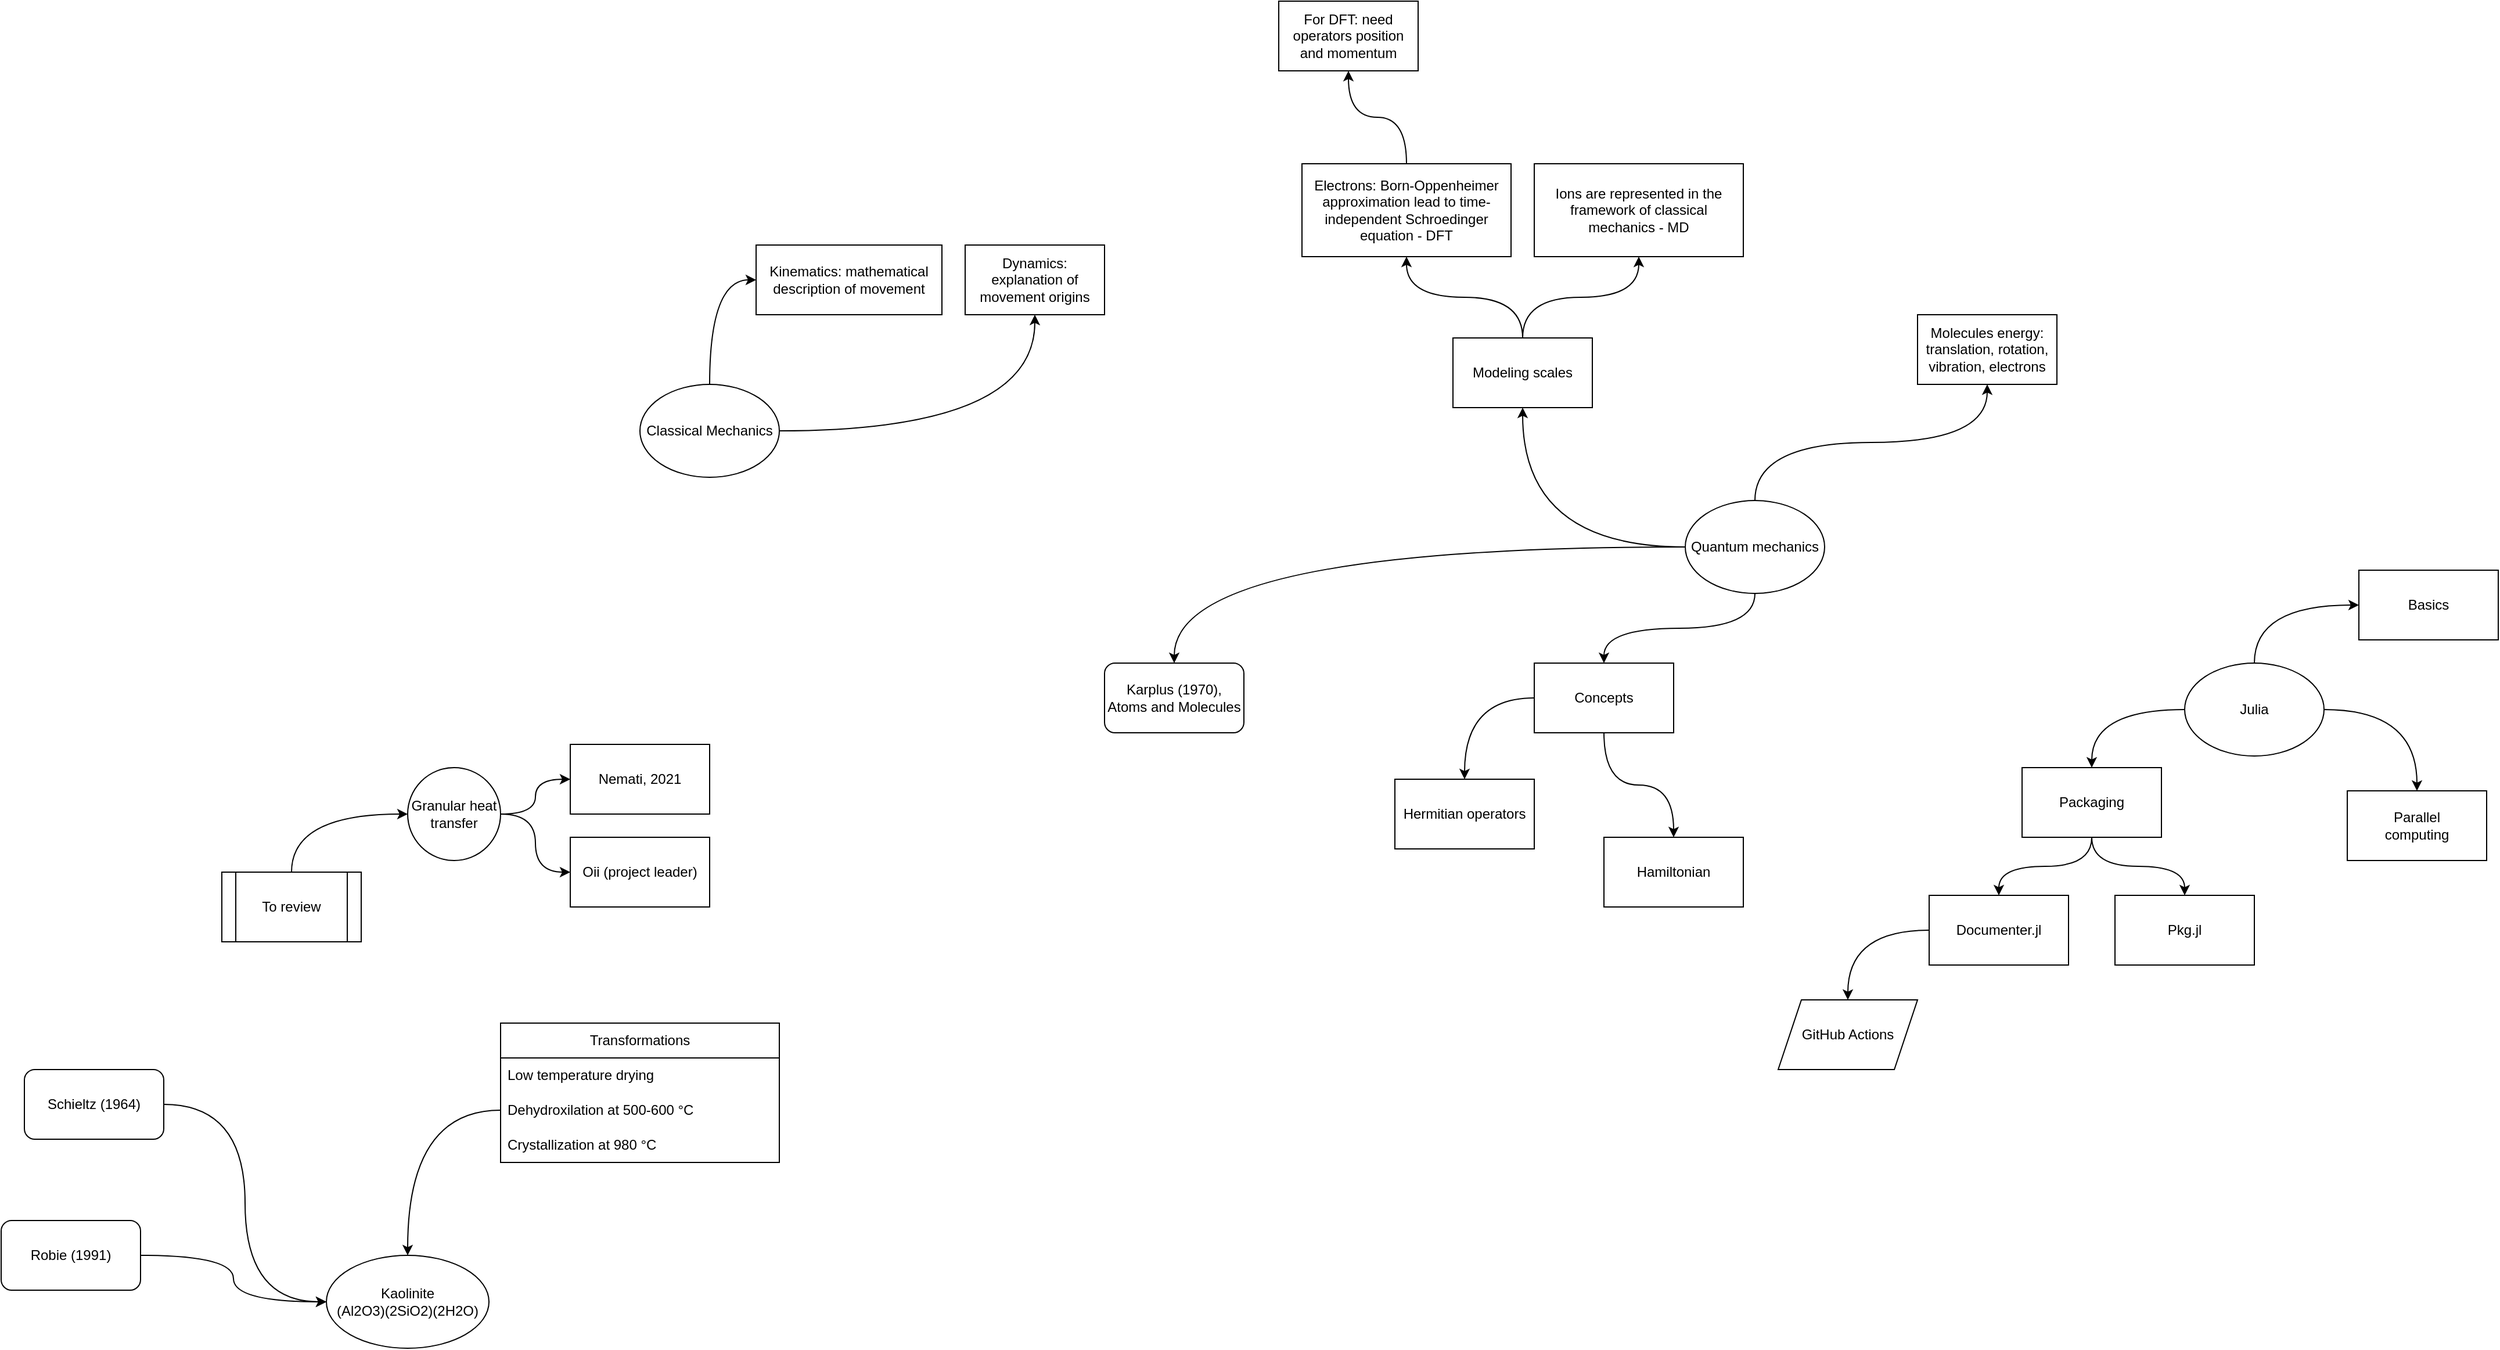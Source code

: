 <mxfile version="22.1.3" type="github">
  <diagram name="Page-1" id="tNx86WEGERc1XLciAWc1">
    <mxGraphModel dx="1434" dy="750" grid="1" gridSize="10" guides="1" tooltips="1" connect="1" arrows="1" fold="1" page="1" pageScale="1" pageWidth="4681" pageHeight="3300" math="0" shadow="0">
      <root>
        <mxCell id="0" />
        <mxCell id="1" parent="0" />
        <mxCell id="3hXHIrawqCX14PC-SLRN-3" style="edgeStyle=orthogonalEdgeStyle;rounded=0;orthogonalLoop=1;jettySize=auto;html=1;exitX=0.5;exitY=0;exitDx=0;exitDy=0;curved=1;" parent="1" source="3hXHIrawqCX14PC-SLRN-1" target="3hXHIrawqCX14PC-SLRN-2" edge="1">
          <mxGeometry relative="1" as="geometry" />
        </mxCell>
        <mxCell id="TqPIP2dE-nrRqcoiC80p-8" style="edgeStyle=orthogonalEdgeStyle;rounded=0;orthogonalLoop=1;jettySize=auto;html=1;entryX=0.5;entryY=1;entryDx=0;entryDy=0;curved=1;" parent="1" source="3hXHIrawqCX14PC-SLRN-1" target="TqPIP2dE-nrRqcoiC80p-7" edge="1">
          <mxGeometry relative="1" as="geometry" />
        </mxCell>
        <mxCell id="TqPIP2dE-nrRqcoiC80p-18" style="edgeStyle=orthogonalEdgeStyle;curved=1;rounded=0;orthogonalLoop=1;jettySize=auto;html=1;exitX=0.5;exitY=1;exitDx=0;exitDy=0;" parent="1" source="3hXHIrawqCX14PC-SLRN-1" target="TqPIP2dE-nrRqcoiC80p-15" edge="1">
          <mxGeometry relative="1" as="geometry" />
        </mxCell>
        <mxCell id="TqPIP2dE-nrRqcoiC80p-22" style="edgeStyle=orthogonalEdgeStyle;curved=1;rounded=0;orthogonalLoop=1;jettySize=auto;html=1;" parent="1" source="3hXHIrawqCX14PC-SLRN-1" target="TqPIP2dE-nrRqcoiC80p-20" edge="1">
          <mxGeometry relative="1" as="geometry" />
        </mxCell>
        <mxCell id="3hXHIrawqCX14PC-SLRN-1" value="Quantum mechanics" style="ellipse;whiteSpace=wrap;html=1;" parent="1" vertex="1">
          <mxGeometry x="2400" y="1730" width="120" height="80" as="geometry" />
        </mxCell>
        <mxCell id="3hXHIrawqCX14PC-SLRN-2" value="Molecules energy: translation, rotation, vibration, electrons" style="rounded=0;whiteSpace=wrap;html=1;" parent="1" vertex="1">
          <mxGeometry x="2600" y="1570" width="120" height="60" as="geometry" />
        </mxCell>
        <mxCell id="TqPIP2dE-nrRqcoiC80p-4" style="edgeStyle=orthogonalEdgeStyle;rounded=0;orthogonalLoop=1;jettySize=auto;html=1;exitX=0.5;exitY=0;exitDx=0;exitDy=0;entryX=0;entryY=0.5;entryDx=0;entryDy=0;curved=1;" parent="1" source="TqPIP2dE-nrRqcoiC80p-1" target="TqPIP2dE-nrRqcoiC80p-2" edge="1">
          <mxGeometry relative="1" as="geometry" />
        </mxCell>
        <mxCell id="TqPIP2dE-nrRqcoiC80p-5" style="edgeStyle=orthogonalEdgeStyle;rounded=0;orthogonalLoop=1;jettySize=auto;html=1;curved=1;" parent="1" source="TqPIP2dE-nrRqcoiC80p-1" target="TqPIP2dE-nrRqcoiC80p-3" edge="1">
          <mxGeometry relative="1" as="geometry" />
        </mxCell>
        <mxCell id="TqPIP2dE-nrRqcoiC80p-1" value="Classical Mechanics" style="ellipse;whiteSpace=wrap;html=1;" parent="1" vertex="1">
          <mxGeometry x="1500" y="1630" width="120" height="80" as="geometry" />
        </mxCell>
        <mxCell id="TqPIP2dE-nrRqcoiC80p-2" value="Kinematics: mathematical description of movement" style="rounded=0;whiteSpace=wrap;html=1;" parent="1" vertex="1">
          <mxGeometry x="1600" y="1510" width="160" height="60" as="geometry" />
        </mxCell>
        <mxCell id="TqPIP2dE-nrRqcoiC80p-3" value="Dynamics: explanation of movement origins" style="rounded=0;whiteSpace=wrap;html=1;" parent="1" vertex="1">
          <mxGeometry x="1780" y="1510" width="120" height="60" as="geometry" />
        </mxCell>
        <mxCell id="TqPIP2dE-nrRqcoiC80p-14" style="edgeStyle=orthogonalEdgeStyle;rounded=0;orthogonalLoop=1;jettySize=auto;html=1;exitX=0.5;exitY=0;exitDx=0;exitDy=0;curved=1;" parent="1" source="TqPIP2dE-nrRqcoiC80p-6" target="TqPIP2dE-nrRqcoiC80p-13" edge="1">
          <mxGeometry relative="1" as="geometry" />
        </mxCell>
        <mxCell id="TqPIP2dE-nrRqcoiC80p-6" value="Electrons: Born-Oppenheimer approximation lead to time-independent Schroedinger equation - DFT" style="rounded=0;whiteSpace=wrap;html=1;" parent="1" vertex="1">
          <mxGeometry x="2070" y="1440" width="180" height="80" as="geometry" />
        </mxCell>
        <mxCell id="TqPIP2dE-nrRqcoiC80p-9" style="edgeStyle=orthogonalEdgeStyle;rounded=0;orthogonalLoop=1;jettySize=auto;html=1;curved=1;" parent="1" source="TqPIP2dE-nrRqcoiC80p-7" target="TqPIP2dE-nrRqcoiC80p-6" edge="1">
          <mxGeometry relative="1" as="geometry" />
        </mxCell>
        <mxCell id="TqPIP2dE-nrRqcoiC80p-11" style="edgeStyle=orthogonalEdgeStyle;rounded=0;orthogonalLoop=1;jettySize=auto;html=1;curved=1;" parent="1" source="TqPIP2dE-nrRqcoiC80p-7" target="TqPIP2dE-nrRqcoiC80p-10" edge="1">
          <mxGeometry relative="1" as="geometry" />
        </mxCell>
        <mxCell id="TqPIP2dE-nrRqcoiC80p-7" value="Modeling scales" style="rounded=0;whiteSpace=wrap;html=1;" parent="1" vertex="1">
          <mxGeometry x="2200" y="1590" width="120" height="60" as="geometry" />
        </mxCell>
        <mxCell id="TqPIP2dE-nrRqcoiC80p-10" value="Ions are represented in the framework of classical mechanics - MD" style="rounded=0;whiteSpace=wrap;html=1;" parent="1" vertex="1">
          <mxGeometry x="2270" y="1440" width="180" height="80" as="geometry" />
        </mxCell>
        <mxCell id="TqPIP2dE-nrRqcoiC80p-13" value="For DFT: need operators position and momentum" style="rounded=0;whiteSpace=wrap;html=1;" parent="1" vertex="1">
          <mxGeometry x="2050" y="1300" width="120" height="60" as="geometry" />
        </mxCell>
        <mxCell id="TqPIP2dE-nrRqcoiC80p-17" style="edgeStyle=orthogonalEdgeStyle;curved=1;rounded=0;orthogonalLoop=1;jettySize=auto;html=1;exitX=0;exitY=0.5;exitDx=0;exitDy=0;" parent="1" source="TqPIP2dE-nrRqcoiC80p-15" target="TqPIP2dE-nrRqcoiC80p-16" edge="1">
          <mxGeometry relative="1" as="geometry" />
        </mxCell>
        <mxCell id="TqPIP2dE-nrRqcoiC80p-24" style="edgeStyle=orthogonalEdgeStyle;curved=1;rounded=0;orthogonalLoop=1;jettySize=auto;html=1;" parent="1" source="TqPIP2dE-nrRqcoiC80p-15" target="TqPIP2dE-nrRqcoiC80p-23" edge="1">
          <mxGeometry relative="1" as="geometry" />
        </mxCell>
        <mxCell id="TqPIP2dE-nrRqcoiC80p-15" value="Concepts" style="rounded=0;whiteSpace=wrap;html=1;" parent="1" vertex="1">
          <mxGeometry x="2270" y="1870" width="120" height="60" as="geometry" />
        </mxCell>
        <mxCell id="TqPIP2dE-nrRqcoiC80p-16" value="Hermitian operators" style="rounded=0;whiteSpace=wrap;html=1;" parent="1" vertex="1">
          <mxGeometry x="2150" y="1970" width="120" height="60" as="geometry" />
        </mxCell>
        <mxCell id="TqPIP2dE-nrRqcoiC80p-20" value="Karplus (1970), Atoms and Molecules" style="rounded=1;whiteSpace=wrap;html=1;" parent="1" vertex="1">
          <mxGeometry x="1900" y="1870" width="120" height="60" as="geometry" />
        </mxCell>
        <mxCell id="TqPIP2dE-nrRqcoiC80p-23" value="Hamiltonian" style="rounded=0;whiteSpace=wrap;html=1;" parent="1" vertex="1">
          <mxGeometry x="2330" y="2020" width="120" height="60" as="geometry" />
        </mxCell>
        <mxCell id="7mW2jRSYt9szHhjCyHMU-4" style="edgeStyle=orthogonalEdgeStyle;curved=1;rounded=0;orthogonalLoop=1;jettySize=auto;html=1;exitX=0.5;exitY=0;exitDx=0;exitDy=0;entryX=0;entryY=0.5;entryDx=0;entryDy=0;" parent="1" source="7mW2jRSYt9szHhjCyHMU-1" target="7mW2jRSYt9szHhjCyHMU-2" edge="1">
          <mxGeometry relative="1" as="geometry" />
        </mxCell>
        <mxCell id="7mW2jRSYt9szHhjCyHMU-6" style="edgeStyle=orthogonalEdgeStyle;curved=1;rounded=0;orthogonalLoop=1;jettySize=auto;html=1;" parent="1" source="7mW2jRSYt9szHhjCyHMU-1" target="7mW2jRSYt9szHhjCyHMU-5" edge="1">
          <mxGeometry relative="1" as="geometry" />
        </mxCell>
        <mxCell id="7mW2jRSYt9szHhjCyHMU-8" style="edgeStyle=orthogonalEdgeStyle;rounded=0;orthogonalLoop=1;jettySize=auto;html=1;curved=1;" parent="1" source="7mW2jRSYt9szHhjCyHMU-1" target="7mW2jRSYt9szHhjCyHMU-7" edge="1">
          <mxGeometry relative="1" as="geometry" />
        </mxCell>
        <mxCell id="7mW2jRSYt9szHhjCyHMU-1" value="Julia" style="ellipse;whiteSpace=wrap;html=1;" parent="1" vertex="1">
          <mxGeometry x="2830" y="1870" width="120" height="80" as="geometry" />
        </mxCell>
        <UserObject label="Basics" link="https://juliaacademy.com/courses/enrolled/375479" linkTarget="_blank" id="7mW2jRSYt9szHhjCyHMU-2">
          <mxCell style="rounded=0;whiteSpace=wrap;html=1;" parent="1" vertex="1">
            <mxGeometry x="2980" y="1790" width="120" height="60" as="geometry" />
          </mxCell>
        </UserObject>
        <UserObject label="Parallel&lt;br&gt;computing" link="https://juliaacademy.com/courses/enrolled/552107" linkTarget="_blank" id="7mW2jRSYt9szHhjCyHMU-5">
          <mxCell style="rounded=0;whiteSpace=wrap;html=1;" parent="1" vertex="1">
            <mxGeometry x="2970" y="1980" width="120" height="60" as="geometry" />
          </mxCell>
        </UserObject>
        <mxCell id="7mW2jRSYt9szHhjCyHMU-10" style="edgeStyle=orthogonalEdgeStyle;rounded=0;orthogonalLoop=1;jettySize=auto;html=1;entryX=0.5;entryY=0;entryDx=0;entryDy=0;curved=1;" parent="1" source="7mW2jRSYt9szHhjCyHMU-7" target="7mW2jRSYt9szHhjCyHMU-9" edge="1">
          <mxGeometry relative="1" as="geometry" />
        </mxCell>
        <mxCell id="7mW2jRSYt9szHhjCyHMU-12" style="edgeStyle=orthogonalEdgeStyle;rounded=0;orthogonalLoop=1;jettySize=auto;html=1;entryX=0.5;entryY=0;entryDx=0;entryDy=0;curved=1;" parent="1" source="7mW2jRSYt9szHhjCyHMU-7" target="7mW2jRSYt9szHhjCyHMU-11" edge="1">
          <mxGeometry relative="1" as="geometry" />
        </mxCell>
        <mxCell id="7mW2jRSYt9szHhjCyHMU-7" value="Packaging" style="rounded=0;whiteSpace=wrap;html=1;" parent="1" vertex="1">
          <mxGeometry x="2690" y="1960" width="120" height="60" as="geometry" />
        </mxCell>
        <mxCell id="7mW2jRSYt9szHhjCyHMU-14" style="edgeStyle=orthogonalEdgeStyle;rounded=0;orthogonalLoop=1;jettySize=auto;html=1;entryX=0.5;entryY=0;entryDx=0;entryDy=0;curved=1;" parent="1" source="7mW2jRSYt9szHhjCyHMU-9" target="7mW2jRSYt9szHhjCyHMU-13" edge="1">
          <mxGeometry relative="1" as="geometry" />
        </mxCell>
        <UserObject label="Documenter.jl" link="https://documenter.juliadocs.org/stable/" linkTarget="_blank" id="7mW2jRSYt9szHhjCyHMU-9">
          <mxCell style="rounded=0;whiteSpace=wrap;html=1;" parent="1" vertex="1">
            <mxGeometry x="2610" y="2070" width="120" height="60" as="geometry" />
          </mxCell>
        </UserObject>
        <UserObject label="Pkg.jl" link="https://pkgdocs.julialang.org/v1/" linkTarget="_blank" id="7mW2jRSYt9szHhjCyHMU-11">
          <mxCell style="rounded=0;whiteSpace=wrap;html=1;" parent="1" vertex="1">
            <mxGeometry x="2770" y="2070" width="120" height="60" as="geometry" />
          </mxCell>
        </UserObject>
        <UserObject label="GitHub Actions" link="https://docs.github.com/en/actions/learn-github-actions" linkTarget="_blank" id="7mW2jRSYt9szHhjCyHMU-13">
          <mxCell style="shape=parallelogram;perimeter=parallelogramPerimeter;whiteSpace=wrap;html=1;fixedSize=1;" parent="1" vertex="1">
            <mxGeometry x="2480" y="2160" width="120" height="60" as="geometry" />
          </mxCell>
        </UserObject>
        <mxCell id="QDy-FQWbMPKasR52hYSL-4" style="edgeStyle=orthogonalEdgeStyle;curved=1;rounded=0;orthogonalLoop=1;jettySize=auto;html=1;exitX=0.5;exitY=0;exitDx=0;exitDy=0;entryX=0;entryY=0.5;entryDx=0;entryDy=0;" parent="1" source="QDy-FQWbMPKasR52hYSL-2" target="QDy-FQWbMPKasR52hYSL-3" edge="1">
          <mxGeometry relative="1" as="geometry" />
        </mxCell>
        <mxCell id="QDy-FQWbMPKasR52hYSL-2" value="To review" style="shape=process;whiteSpace=wrap;html=1;backgroundOutline=1;" parent="1" vertex="1">
          <mxGeometry x="1140" y="2050" width="120" height="60" as="geometry" />
        </mxCell>
        <mxCell id="QDy-FQWbMPKasR52hYSL-7" style="edgeStyle=orthogonalEdgeStyle;curved=1;rounded=0;orthogonalLoop=1;jettySize=auto;html=1;entryX=0;entryY=0.5;entryDx=0;entryDy=0;" parent="1" source="QDy-FQWbMPKasR52hYSL-3" target="QDy-FQWbMPKasR52hYSL-5" edge="1">
          <mxGeometry relative="1" as="geometry" />
        </mxCell>
        <mxCell id="QDy-FQWbMPKasR52hYSL-8" style="edgeStyle=orthogonalEdgeStyle;curved=1;rounded=0;orthogonalLoop=1;jettySize=auto;html=1;entryX=0;entryY=0.5;entryDx=0;entryDy=0;" parent="1" source="QDy-FQWbMPKasR52hYSL-3" target="QDy-FQWbMPKasR52hYSL-6" edge="1">
          <mxGeometry relative="1" as="geometry" />
        </mxCell>
        <mxCell id="QDy-FQWbMPKasR52hYSL-3" value="Granular heat transfer" style="ellipse;whiteSpace=wrap;html=1;" parent="1" vertex="1">
          <mxGeometry x="1300" y="1960" width="80" height="80" as="geometry" />
        </mxCell>
        <UserObject label="Nemati, 2021" link="https://1drv.ms/b/s!Ar4x-UlrYAiZjv4O83J4rxP3v68lgA?e=0grBoP" linkTarget="_blank" id="QDy-FQWbMPKasR52hYSL-5">
          <mxCell style="rounded=0;whiteSpace=wrap;html=1;" parent="1" vertex="1">
            <mxGeometry x="1440" y="1940" width="120" height="60" as="geometry" />
          </mxCell>
        </UserObject>
        <UserObject label="Oii (project leader)" link="https://www.eng.ed.ac.uk/research/projects/multi-scale-approach-characterising-fluid-contribution-conductive-heat-transfer" linkTarget="_blank" id="QDy-FQWbMPKasR52hYSL-6">
          <mxCell style="rounded=0;whiteSpace=wrap;html=1;" parent="1" vertex="1">
            <mxGeometry x="1440" y="2020" width="120" height="60" as="geometry" />
          </mxCell>
        </UserObject>
        <mxCell id="tdlnybzZ0rQNsdedE5Ah-1" value="Kaolinite&lt;br&gt;(Al2O3)(2SiO2)(2H2O)" style="ellipse;whiteSpace=wrap;html=1;" vertex="1" parent="1">
          <mxGeometry x="1230" y="2380" width="140" height="80" as="geometry" />
        </mxCell>
        <mxCell id="tdlnybzZ0rQNsdedE5Ah-3" style="edgeStyle=orthogonalEdgeStyle;rounded=0;orthogonalLoop=1;jettySize=auto;html=1;entryX=0;entryY=0.5;entryDx=0;entryDy=0;curved=1;" edge="1" parent="1" source="tdlnybzZ0rQNsdedE5Ah-2" target="tdlnybzZ0rQNsdedE5Ah-1">
          <mxGeometry relative="1" as="geometry" />
        </mxCell>
        <mxCell id="tdlnybzZ0rQNsdedE5Ah-2" value="Schieltz (1964)" style="rounded=1;whiteSpace=wrap;html=1;" vertex="1" parent="1">
          <mxGeometry x="970" y="2220" width="120" height="60" as="geometry" />
        </mxCell>
        <mxCell id="tdlnybzZ0rQNsdedE5Ah-6" value="Transformations" style="swimlane;fontStyle=0;childLayout=stackLayout;horizontal=1;startSize=30;horizontalStack=0;resizeParent=1;resizeParentMax=0;resizeLast=0;collapsible=1;marginBottom=0;whiteSpace=wrap;html=1;" vertex="1" parent="1">
          <mxGeometry x="1380" y="2180" width="240" height="120" as="geometry" />
        </mxCell>
        <mxCell id="tdlnybzZ0rQNsdedE5Ah-7" value="Low temperature drying" style="text;strokeColor=none;fillColor=none;align=left;verticalAlign=middle;spacingLeft=4;spacingRight=4;overflow=hidden;points=[[0,0.5],[1,0.5]];portConstraint=eastwest;rotatable=0;whiteSpace=wrap;html=1;" vertex="1" parent="tdlnybzZ0rQNsdedE5Ah-6">
          <mxGeometry y="30" width="240" height="30" as="geometry" />
        </mxCell>
        <mxCell id="tdlnybzZ0rQNsdedE5Ah-8" value="Dehydroxilation at 500-600 °C" style="text;strokeColor=none;fillColor=none;align=left;verticalAlign=middle;spacingLeft=4;spacingRight=4;overflow=hidden;points=[[0,0.5],[1,0.5]];portConstraint=eastwest;rotatable=0;whiteSpace=wrap;html=1;" vertex="1" parent="tdlnybzZ0rQNsdedE5Ah-6">
          <mxGeometry y="60" width="240" height="30" as="geometry" />
        </mxCell>
        <mxCell id="tdlnybzZ0rQNsdedE5Ah-9" value="Crystallization at 980 °C" style="text;strokeColor=none;fillColor=none;align=left;verticalAlign=middle;spacingLeft=4;spacingRight=4;overflow=hidden;points=[[0,0.5],[1,0.5]];portConstraint=eastwest;rotatable=0;whiteSpace=wrap;html=1;" vertex="1" parent="tdlnybzZ0rQNsdedE5Ah-6">
          <mxGeometry y="90" width="240" height="30" as="geometry" />
        </mxCell>
        <mxCell id="tdlnybzZ0rQNsdedE5Ah-10" style="edgeStyle=orthogonalEdgeStyle;curved=1;rounded=0;orthogonalLoop=1;jettySize=auto;html=1;entryX=0.5;entryY=0;entryDx=0;entryDy=0;" edge="1" parent="1" source="tdlnybzZ0rQNsdedE5Ah-8" target="tdlnybzZ0rQNsdedE5Ah-1">
          <mxGeometry relative="1" as="geometry" />
        </mxCell>
        <mxCell id="tdlnybzZ0rQNsdedE5Ah-12" style="edgeStyle=orthogonalEdgeStyle;curved=1;rounded=0;orthogonalLoop=1;jettySize=auto;html=1;entryX=0;entryY=0.5;entryDx=0;entryDy=0;" edge="1" parent="1" source="tdlnybzZ0rQNsdedE5Ah-11" target="tdlnybzZ0rQNsdedE5Ah-1">
          <mxGeometry relative="1" as="geometry" />
        </mxCell>
        <mxCell id="tdlnybzZ0rQNsdedE5Ah-11" value="Robie (1991)" style="rounded=1;whiteSpace=wrap;html=1;" vertex="1" parent="1">
          <mxGeometry x="950" y="2350" width="120" height="60" as="geometry" />
        </mxCell>
      </root>
    </mxGraphModel>
  </diagram>
</mxfile>
